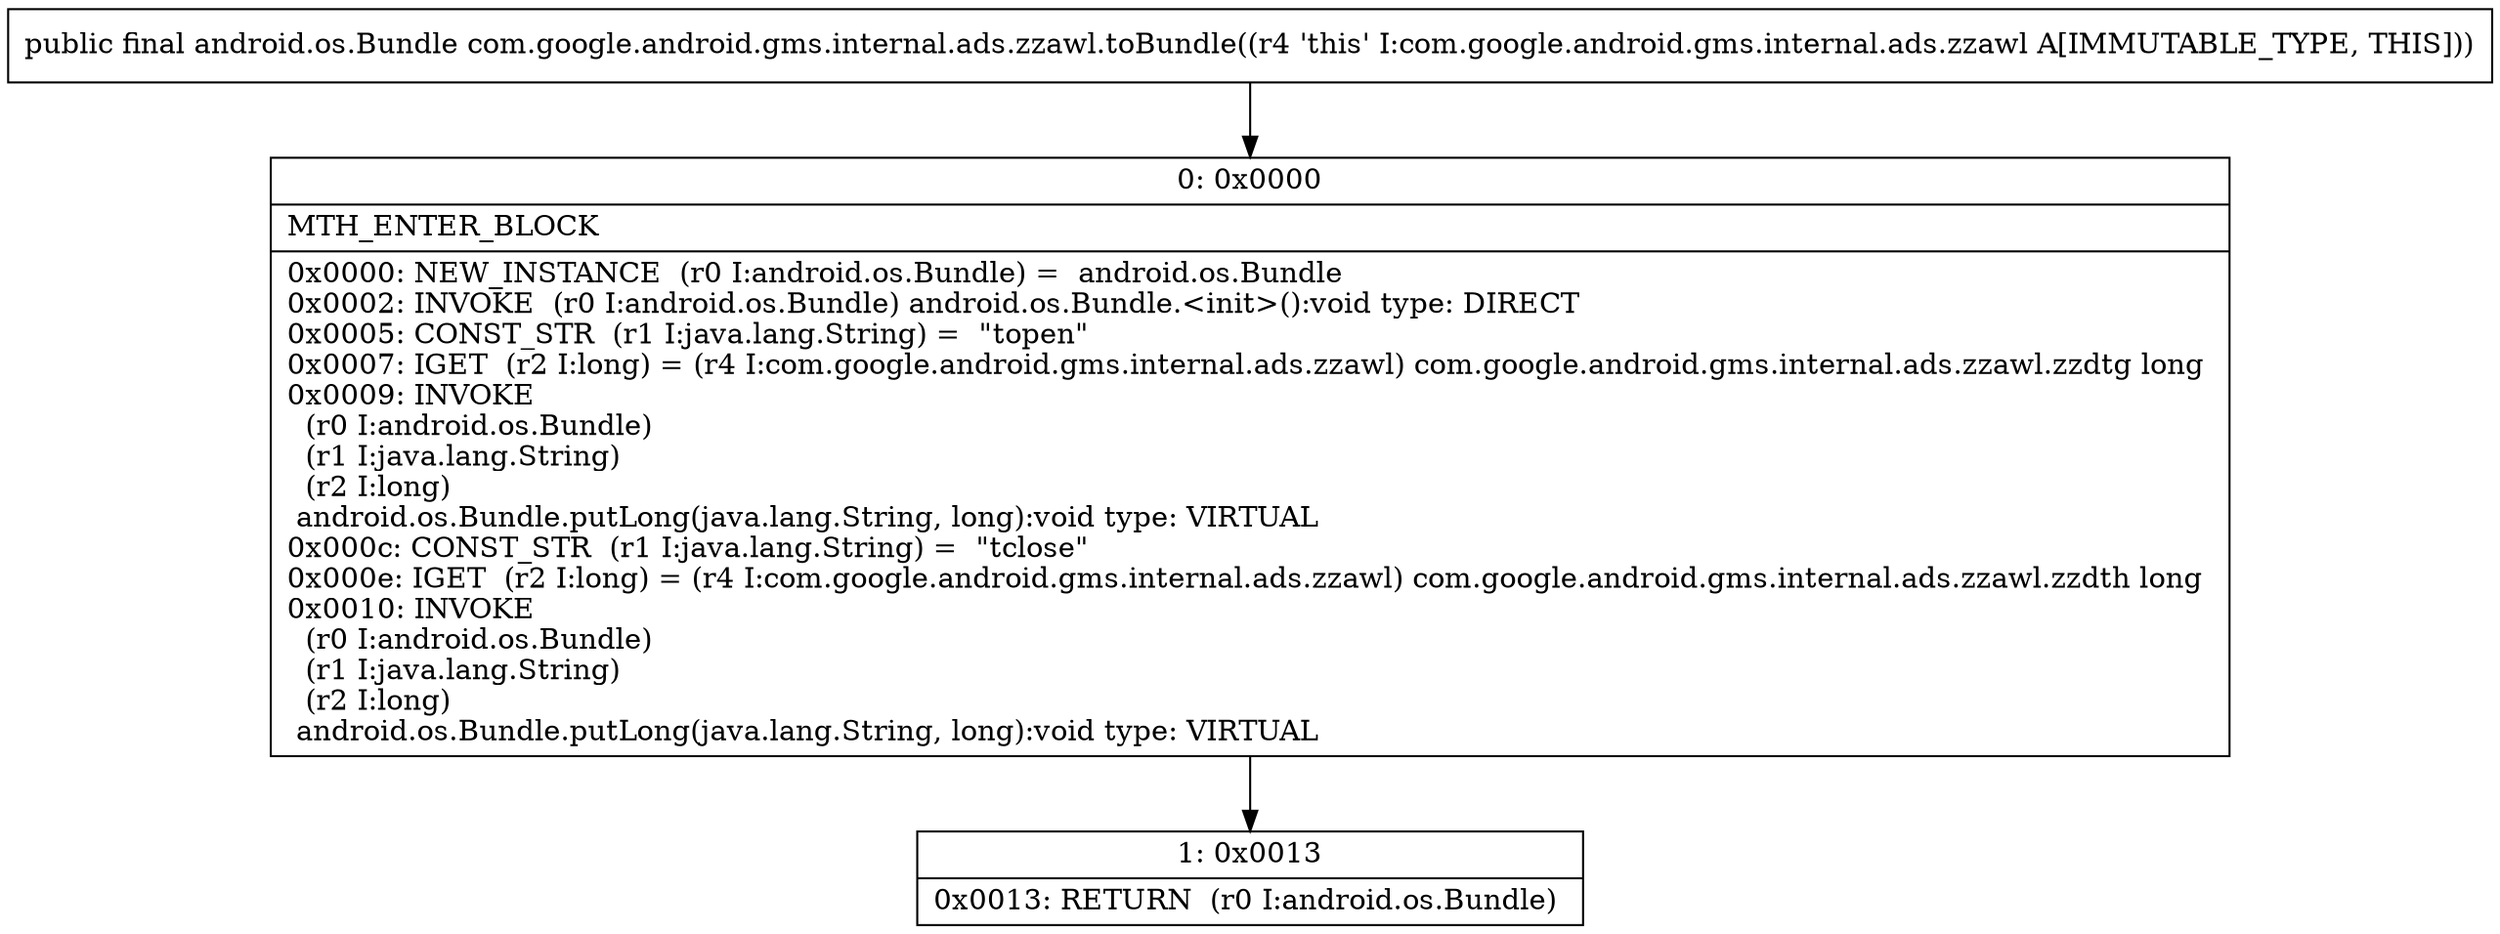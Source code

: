 digraph "CFG forcom.google.android.gms.internal.ads.zzawl.toBundle()Landroid\/os\/Bundle;" {
Node_0 [shape=record,label="{0\:\ 0x0000|MTH_ENTER_BLOCK\l|0x0000: NEW_INSTANCE  (r0 I:android.os.Bundle) =  android.os.Bundle \l0x0002: INVOKE  (r0 I:android.os.Bundle) android.os.Bundle.\<init\>():void type: DIRECT \l0x0005: CONST_STR  (r1 I:java.lang.String) =  \"topen\" \l0x0007: IGET  (r2 I:long) = (r4 I:com.google.android.gms.internal.ads.zzawl) com.google.android.gms.internal.ads.zzawl.zzdtg long \l0x0009: INVOKE  \l  (r0 I:android.os.Bundle)\l  (r1 I:java.lang.String)\l  (r2 I:long)\l android.os.Bundle.putLong(java.lang.String, long):void type: VIRTUAL \l0x000c: CONST_STR  (r1 I:java.lang.String) =  \"tclose\" \l0x000e: IGET  (r2 I:long) = (r4 I:com.google.android.gms.internal.ads.zzawl) com.google.android.gms.internal.ads.zzawl.zzdth long \l0x0010: INVOKE  \l  (r0 I:android.os.Bundle)\l  (r1 I:java.lang.String)\l  (r2 I:long)\l android.os.Bundle.putLong(java.lang.String, long):void type: VIRTUAL \l}"];
Node_1 [shape=record,label="{1\:\ 0x0013|0x0013: RETURN  (r0 I:android.os.Bundle) \l}"];
MethodNode[shape=record,label="{public final android.os.Bundle com.google.android.gms.internal.ads.zzawl.toBundle((r4 'this' I:com.google.android.gms.internal.ads.zzawl A[IMMUTABLE_TYPE, THIS])) }"];
MethodNode -> Node_0;
Node_0 -> Node_1;
}

